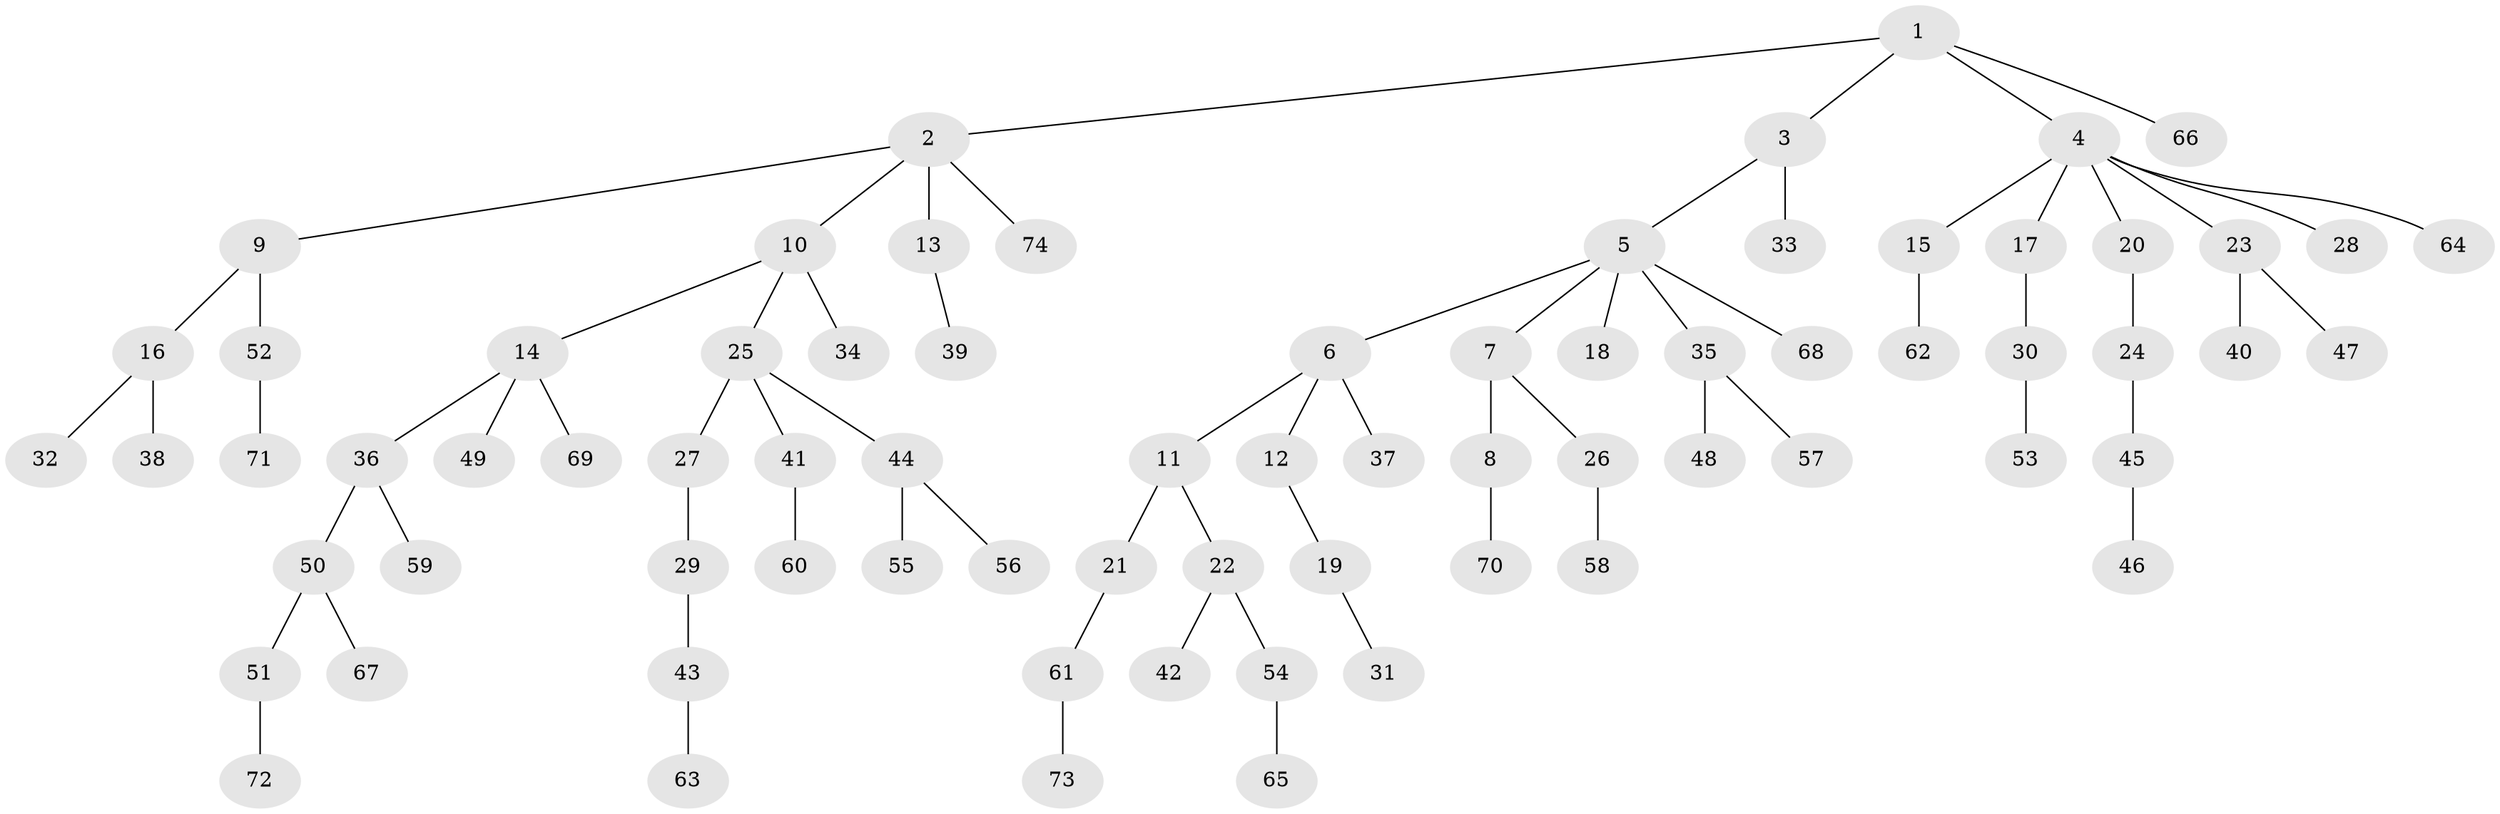 // Generated by graph-tools (version 1.1) at 2025/36/03/09/25 02:36:34]
// undirected, 74 vertices, 73 edges
graph export_dot {
graph [start="1"]
  node [color=gray90,style=filled];
  1;
  2;
  3;
  4;
  5;
  6;
  7;
  8;
  9;
  10;
  11;
  12;
  13;
  14;
  15;
  16;
  17;
  18;
  19;
  20;
  21;
  22;
  23;
  24;
  25;
  26;
  27;
  28;
  29;
  30;
  31;
  32;
  33;
  34;
  35;
  36;
  37;
  38;
  39;
  40;
  41;
  42;
  43;
  44;
  45;
  46;
  47;
  48;
  49;
  50;
  51;
  52;
  53;
  54;
  55;
  56;
  57;
  58;
  59;
  60;
  61;
  62;
  63;
  64;
  65;
  66;
  67;
  68;
  69;
  70;
  71;
  72;
  73;
  74;
  1 -- 2;
  1 -- 3;
  1 -- 4;
  1 -- 66;
  2 -- 9;
  2 -- 10;
  2 -- 13;
  2 -- 74;
  3 -- 5;
  3 -- 33;
  4 -- 15;
  4 -- 17;
  4 -- 20;
  4 -- 23;
  4 -- 28;
  4 -- 64;
  5 -- 6;
  5 -- 7;
  5 -- 18;
  5 -- 35;
  5 -- 68;
  6 -- 11;
  6 -- 12;
  6 -- 37;
  7 -- 8;
  7 -- 26;
  8 -- 70;
  9 -- 16;
  9 -- 52;
  10 -- 14;
  10 -- 25;
  10 -- 34;
  11 -- 21;
  11 -- 22;
  12 -- 19;
  13 -- 39;
  14 -- 36;
  14 -- 49;
  14 -- 69;
  15 -- 62;
  16 -- 32;
  16 -- 38;
  17 -- 30;
  19 -- 31;
  20 -- 24;
  21 -- 61;
  22 -- 42;
  22 -- 54;
  23 -- 40;
  23 -- 47;
  24 -- 45;
  25 -- 27;
  25 -- 41;
  25 -- 44;
  26 -- 58;
  27 -- 29;
  29 -- 43;
  30 -- 53;
  35 -- 48;
  35 -- 57;
  36 -- 50;
  36 -- 59;
  41 -- 60;
  43 -- 63;
  44 -- 55;
  44 -- 56;
  45 -- 46;
  50 -- 51;
  50 -- 67;
  51 -- 72;
  52 -- 71;
  54 -- 65;
  61 -- 73;
}
